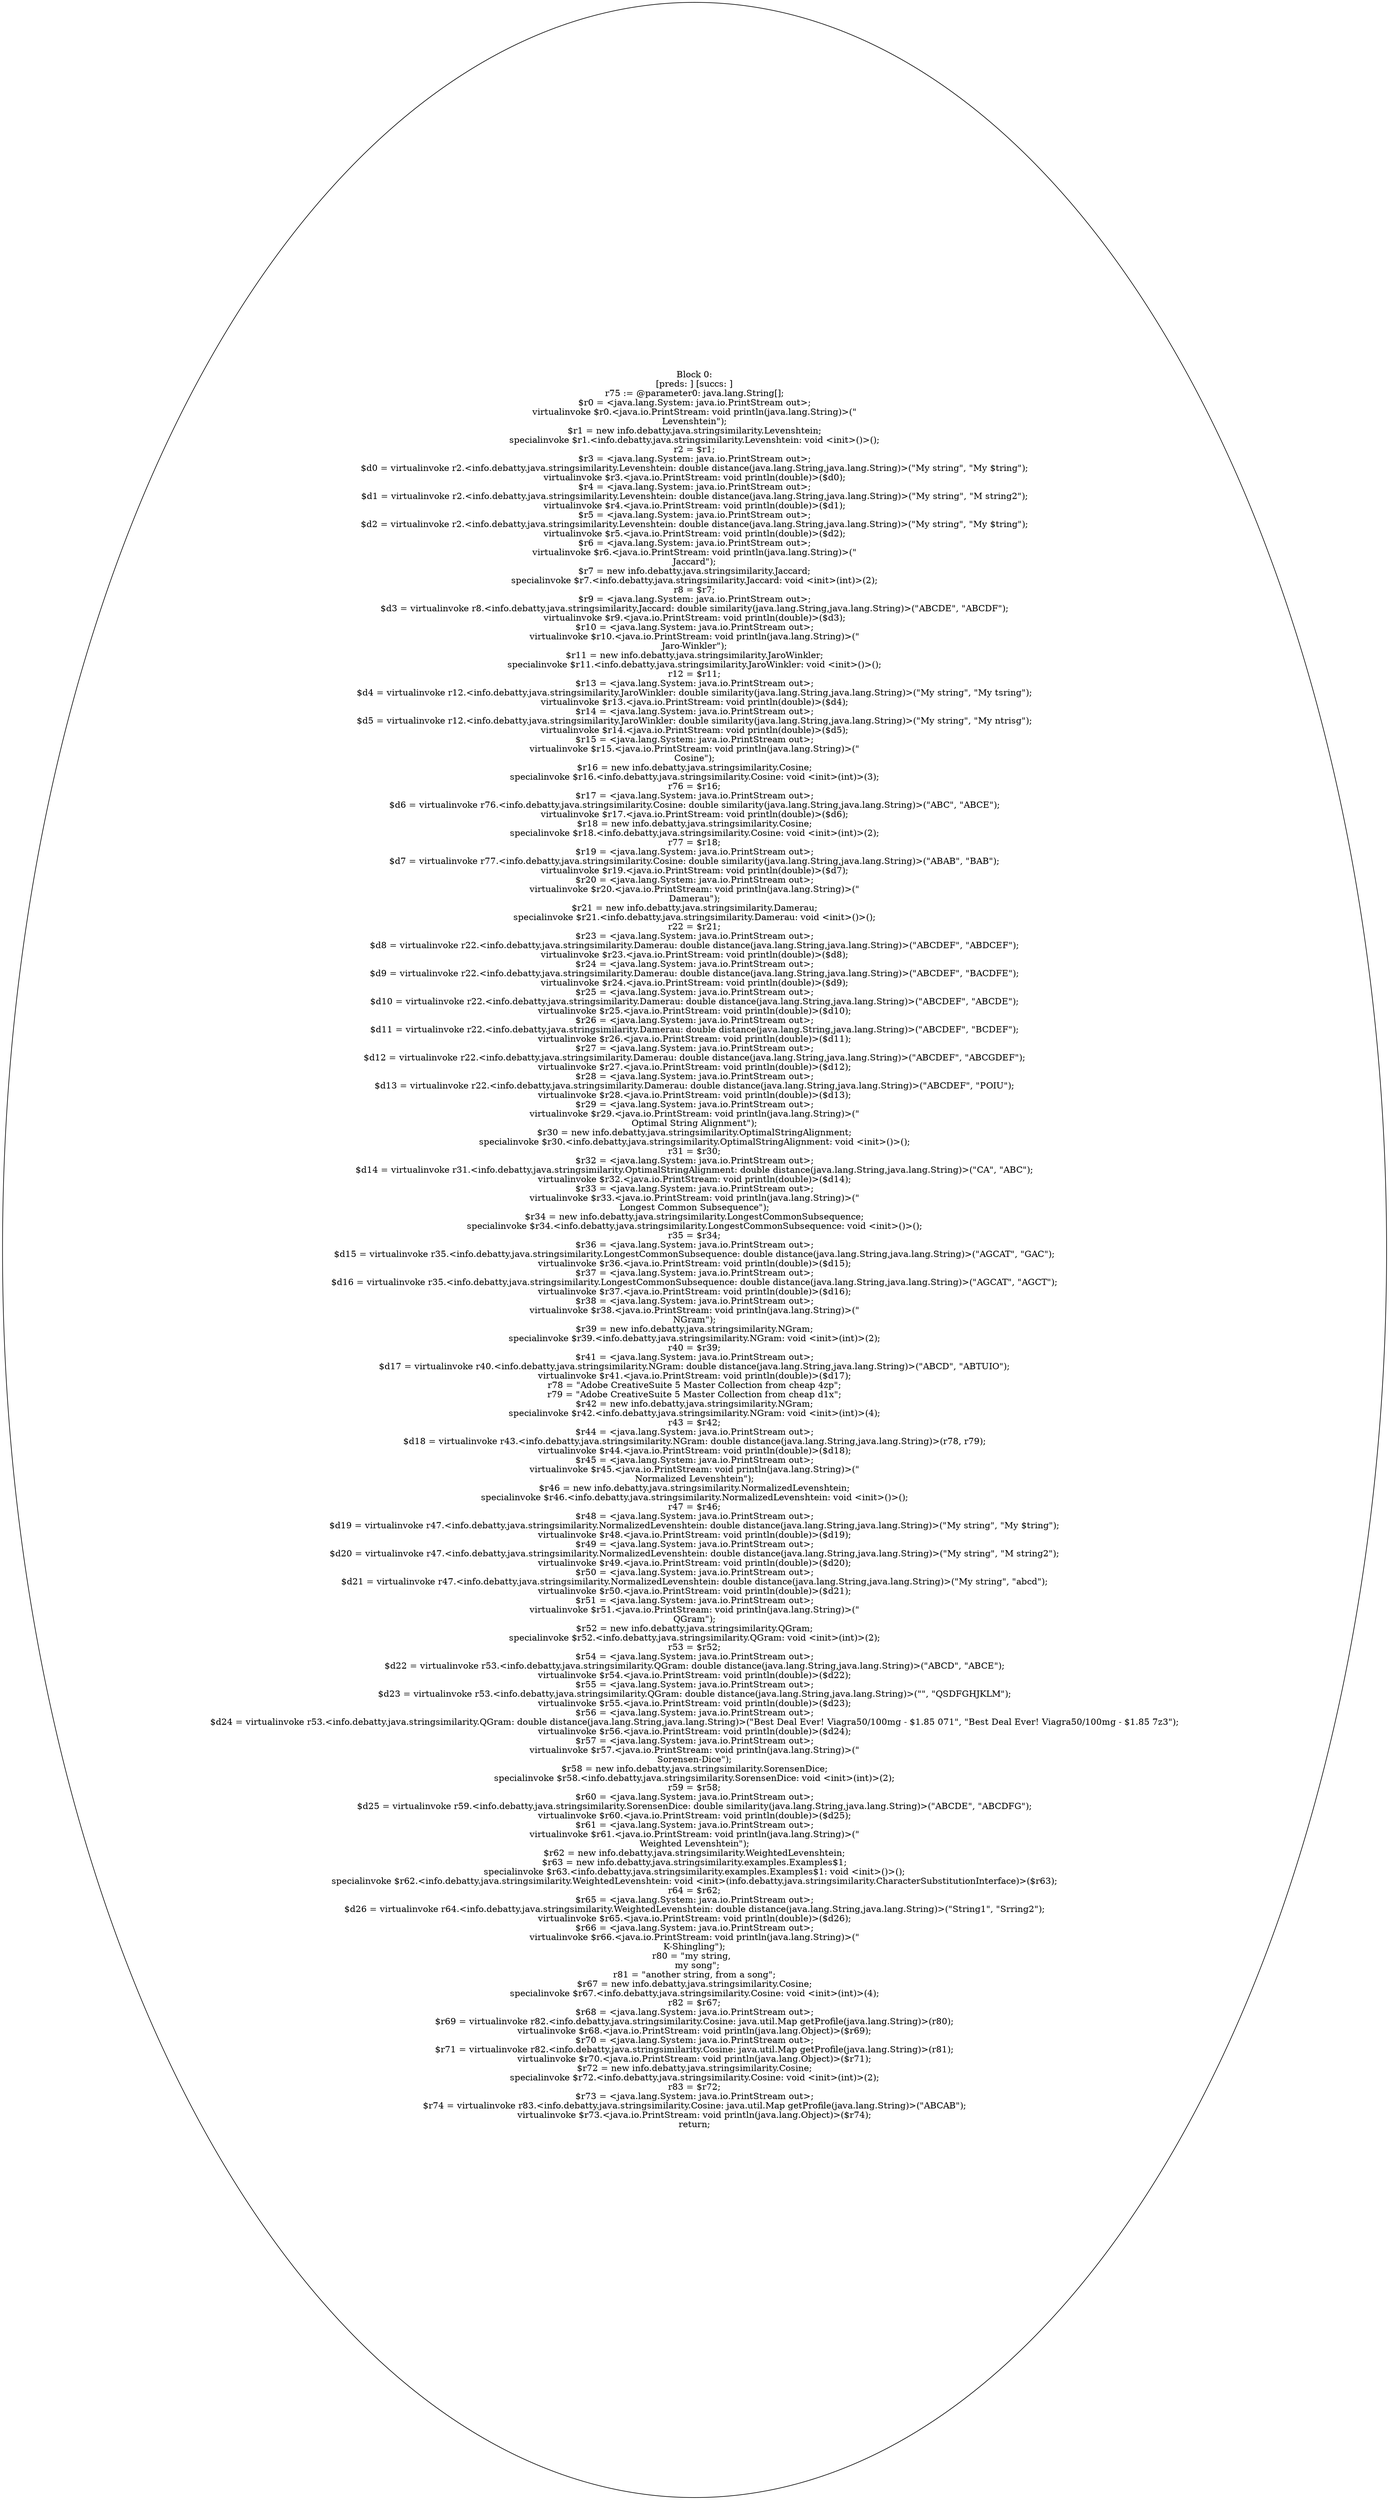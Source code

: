 digraph "unitGraph" {
    "Block 0:
[preds: ] [succs: ]
r75 := @parameter0: java.lang.String[];
$r0 = <java.lang.System: java.io.PrintStream out>;
virtualinvoke $r0.<java.io.PrintStream: void println(java.lang.String)>(\"\nLevenshtein\");
$r1 = new info.debatty.java.stringsimilarity.Levenshtein;
specialinvoke $r1.<info.debatty.java.stringsimilarity.Levenshtein: void <init>()>();
r2 = $r1;
$r3 = <java.lang.System: java.io.PrintStream out>;
$d0 = virtualinvoke r2.<info.debatty.java.stringsimilarity.Levenshtein: double distance(java.lang.String,java.lang.String)>(\"My string\", \"My $tring\");
virtualinvoke $r3.<java.io.PrintStream: void println(double)>($d0);
$r4 = <java.lang.System: java.io.PrintStream out>;
$d1 = virtualinvoke r2.<info.debatty.java.stringsimilarity.Levenshtein: double distance(java.lang.String,java.lang.String)>(\"My string\", \"M string2\");
virtualinvoke $r4.<java.io.PrintStream: void println(double)>($d1);
$r5 = <java.lang.System: java.io.PrintStream out>;
$d2 = virtualinvoke r2.<info.debatty.java.stringsimilarity.Levenshtein: double distance(java.lang.String,java.lang.String)>(\"My string\", \"My $tring\");
virtualinvoke $r5.<java.io.PrintStream: void println(double)>($d2);
$r6 = <java.lang.System: java.io.PrintStream out>;
virtualinvoke $r6.<java.io.PrintStream: void println(java.lang.String)>(\"\nJaccard\");
$r7 = new info.debatty.java.stringsimilarity.Jaccard;
specialinvoke $r7.<info.debatty.java.stringsimilarity.Jaccard: void <init>(int)>(2);
r8 = $r7;
$r9 = <java.lang.System: java.io.PrintStream out>;
$d3 = virtualinvoke r8.<info.debatty.java.stringsimilarity.Jaccard: double similarity(java.lang.String,java.lang.String)>(\"ABCDE\", \"ABCDF\");
virtualinvoke $r9.<java.io.PrintStream: void println(double)>($d3);
$r10 = <java.lang.System: java.io.PrintStream out>;
virtualinvoke $r10.<java.io.PrintStream: void println(java.lang.String)>(\"\nJaro-Winkler\");
$r11 = new info.debatty.java.stringsimilarity.JaroWinkler;
specialinvoke $r11.<info.debatty.java.stringsimilarity.JaroWinkler: void <init>()>();
r12 = $r11;
$r13 = <java.lang.System: java.io.PrintStream out>;
$d4 = virtualinvoke r12.<info.debatty.java.stringsimilarity.JaroWinkler: double similarity(java.lang.String,java.lang.String)>(\"My string\", \"My tsring\");
virtualinvoke $r13.<java.io.PrintStream: void println(double)>($d4);
$r14 = <java.lang.System: java.io.PrintStream out>;
$d5 = virtualinvoke r12.<info.debatty.java.stringsimilarity.JaroWinkler: double similarity(java.lang.String,java.lang.String)>(\"My string\", \"My ntrisg\");
virtualinvoke $r14.<java.io.PrintStream: void println(double)>($d5);
$r15 = <java.lang.System: java.io.PrintStream out>;
virtualinvoke $r15.<java.io.PrintStream: void println(java.lang.String)>(\"\nCosine\");
$r16 = new info.debatty.java.stringsimilarity.Cosine;
specialinvoke $r16.<info.debatty.java.stringsimilarity.Cosine: void <init>(int)>(3);
r76 = $r16;
$r17 = <java.lang.System: java.io.PrintStream out>;
$d6 = virtualinvoke r76.<info.debatty.java.stringsimilarity.Cosine: double similarity(java.lang.String,java.lang.String)>(\"ABC\", \"ABCE\");
virtualinvoke $r17.<java.io.PrintStream: void println(double)>($d6);
$r18 = new info.debatty.java.stringsimilarity.Cosine;
specialinvoke $r18.<info.debatty.java.stringsimilarity.Cosine: void <init>(int)>(2);
r77 = $r18;
$r19 = <java.lang.System: java.io.PrintStream out>;
$d7 = virtualinvoke r77.<info.debatty.java.stringsimilarity.Cosine: double similarity(java.lang.String,java.lang.String)>(\"ABAB\", \"BAB\");
virtualinvoke $r19.<java.io.PrintStream: void println(double)>($d7);
$r20 = <java.lang.System: java.io.PrintStream out>;
virtualinvoke $r20.<java.io.PrintStream: void println(java.lang.String)>(\"\nDamerau\");
$r21 = new info.debatty.java.stringsimilarity.Damerau;
specialinvoke $r21.<info.debatty.java.stringsimilarity.Damerau: void <init>()>();
r22 = $r21;
$r23 = <java.lang.System: java.io.PrintStream out>;
$d8 = virtualinvoke r22.<info.debatty.java.stringsimilarity.Damerau: double distance(java.lang.String,java.lang.String)>(\"ABCDEF\", \"ABDCEF\");
virtualinvoke $r23.<java.io.PrintStream: void println(double)>($d8);
$r24 = <java.lang.System: java.io.PrintStream out>;
$d9 = virtualinvoke r22.<info.debatty.java.stringsimilarity.Damerau: double distance(java.lang.String,java.lang.String)>(\"ABCDEF\", \"BACDFE\");
virtualinvoke $r24.<java.io.PrintStream: void println(double)>($d9);
$r25 = <java.lang.System: java.io.PrintStream out>;
$d10 = virtualinvoke r22.<info.debatty.java.stringsimilarity.Damerau: double distance(java.lang.String,java.lang.String)>(\"ABCDEF\", \"ABCDE\");
virtualinvoke $r25.<java.io.PrintStream: void println(double)>($d10);
$r26 = <java.lang.System: java.io.PrintStream out>;
$d11 = virtualinvoke r22.<info.debatty.java.stringsimilarity.Damerau: double distance(java.lang.String,java.lang.String)>(\"ABCDEF\", \"BCDEF\");
virtualinvoke $r26.<java.io.PrintStream: void println(double)>($d11);
$r27 = <java.lang.System: java.io.PrintStream out>;
$d12 = virtualinvoke r22.<info.debatty.java.stringsimilarity.Damerau: double distance(java.lang.String,java.lang.String)>(\"ABCDEF\", \"ABCGDEF\");
virtualinvoke $r27.<java.io.PrintStream: void println(double)>($d12);
$r28 = <java.lang.System: java.io.PrintStream out>;
$d13 = virtualinvoke r22.<info.debatty.java.stringsimilarity.Damerau: double distance(java.lang.String,java.lang.String)>(\"ABCDEF\", \"POIU\");
virtualinvoke $r28.<java.io.PrintStream: void println(double)>($d13);
$r29 = <java.lang.System: java.io.PrintStream out>;
virtualinvoke $r29.<java.io.PrintStream: void println(java.lang.String)>(\"\nOptimal String Alignment\");
$r30 = new info.debatty.java.stringsimilarity.OptimalStringAlignment;
specialinvoke $r30.<info.debatty.java.stringsimilarity.OptimalStringAlignment: void <init>()>();
r31 = $r30;
$r32 = <java.lang.System: java.io.PrintStream out>;
$d14 = virtualinvoke r31.<info.debatty.java.stringsimilarity.OptimalStringAlignment: double distance(java.lang.String,java.lang.String)>(\"CA\", \"ABC\");
virtualinvoke $r32.<java.io.PrintStream: void println(double)>($d14);
$r33 = <java.lang.System: java.io.PrintStream out>;
virtualinvoke $r33.<java.io.PrintStream: void println(java.lang.String)>(\"\nLongest Common Subsequence\");
$r34 = new info.debatty.java.stringsimilarity.LongestCommonSubsequence;
specialinvoke $r34.<info.debatty.java.stringsimilarity.LongestCommonSubsequence: void <init>()>();
r35 = $r34;
$r36 = <java.lang.System: java.io.PrintStream out>;
$d15 = virtualinvoke r35.<info.debatty.java.stringsimilarity.LongestCommonSubsequence: double distance(java.lang.String,java.lang.String)>(\"AGCAT\", \"GAC\");
virtualinvoke $r36.<java.io.PrintStream: void println(double)>($d15);
$r37 = <java.lang.System: java.io.PrintStream out>;
$d16 = virtualinvoke r35.<info.debatty.java.stringsimilarity.LongestCommonSubsequence: double distance(java.lang.String,java.lang.String)>(\"AGCAT\", \"AGCT\");
virtualinvoke $r37.<java.io.PrintStream: void println(double)>($d16);
$r38 = <java.lang.System: java.io.PrintStream out>;
virtualinvoke $r38.<java.io.PrintStream: void println(java.lang.String)>(\"\nNGram\");
$r39 = new info.debatty.java.stringsimilarity.NGram;
specialinvoke $r39.<info.debatty.java.stringsimilarity.NGram: void <init>(int)>(2);
r40 = $r39;
$r41 = <java.lang.System: java.io.PrintStream out>;
$d17 = virtualinvoke r40.<info.debatty.java.stringsimilarity.NGram: double distance(java.lang.String,java.lang.String)>(\"ABCD\", \"ABTUIO\");
virtualinvoke $r41.<java.io.PrintStream: void println(double)>($d17);
r78 = \"Adobe CreativeSuite 5 Master Collection from cheap 4zp\";
r79 = \"Adobe CreativeSuite 5 Master Collection from cheap d1x\";
$r42 = new info.debatty.java.stringsimilarity.NGram;
specialinvoke $r42.<info.debatty.java.stringsimilarity.NGram: void <init>(int)>(4);
r43 = $r42;
$r44 = <java.lang.System: java.io.PrintStream out>;
$d18 = virtualinvoke r43.<info.debatty.java.stringsimilarity.NGram: double distance(java.lang.String,java.lang.String)>(r78, r79);
virtualinvoke $r44.<java.io.PrintStream: void println(double)>($d18);
$r45 = <java.lang.System: java.io.PrintStream out>;
virtualinvoke $r45.<java.io.PrintStream: void println(java.lang.String)>(\"\nNormalized Levenshtein\");
$r46 = new info.debatty.java.stringsimilarity.NormalizedLevenshtein;
specialinvoke $r46.<info.debatty.java.stringsimilarity.NormalizedLevenshtein: void <init>()>();
r47 = $r46;
$r48 = <java.lang.System: java.io.PrintStream out>;
$d19 = virtualinvoke r47.<info.debatty.java.stringsimilarity.NormalizedLevenshtein: double distance(java.lang.String,java.lang.String)>(\"My string\", \"My $tring\");
virtualinvoke $r48.<java.io.PrintStream: void println(double)>($d19);
$r49 = <java.lang.System: java.io.PrintStream out>;
$d20 = virtualinvoke r47.<info.debatty.java.stringsimilarity.NormalizedLevenshtein: double distance(java.lang.String,java.lang.String)>(\"My string\", \"M string2\");
virtualinvoke $r49.<java.io.PrintStream: void println(double)>($d20);
$r50 = <java.lang.System: java.io.PrintStream out>;
$d21 = virtualinvoke r47.<info.debatty.java.stringsimilarity.NormalizedLevenshtein: double distance(java.lang.String,java.lang.String)>(\"My string\", \"abcd\");
virtualinvoke $r50.<java.io.PrintStream: void println(double)>($d21);
$r51 = <java.lang.System: java.io.PrintStream out>;
virtualinvoke $r51.<java.io.PrintStream: void println(java.lang.String)>(\"\nQGram\");
$r52 = new info.debatty.java.stringsimilarity.QGram;
specialinvoke $r52.<info.debatty.java.stringsimilarity.QGram: void <init>(int)>(2);
r53 = $r52;
$r54 = <java.lang.System: java.io.PrintStream out>;
$d22 = virtualinvoke r53.<info.debatty.java.stringsimilarity.QGram: double distance(java.lang.String,java.lang.String)>(\"ABCD\", \"ABCE\");
virtualinvoke $r54.<java.io.PrintStream: void println(double)>($d22);
$r55 = <java.lang.System: java.io.PrintStream out>;
$d23 = virtualinvoke r53.<info.debatty.java.stringsimilarity.QGram: double distance(java.lang.String,java.lang.String)>(\"\", \"QSDFGHJKLM\");
virtualinvoke $r55.<java.io.PrintStream: void println(double)>($d23);
$r56 = <java.lang.System: java.io.PrintStream out>;
$d24 = virtualinvoke r53.<info.debatty.java.stringsimilarity.QGram: double distance(java.lang.String,java.lang.String)>(\"Best Deal Ever! Viagra50/100mg - $1.85 071\", \"Best Deal Ever! Viagra50/100mg - $1.85 7z3\");
virtualinvoke $r56.<java.io.PrintStream: void println(double)>($d24);
$r57 = <java.lang.System: java.io.PrintStream out>;
virtualinvoke $r57.<java.io.PrintStream: void println(java.lang.String)>(\"\nSorensen-Dice\");
$r58 = new info.debatty.java.stringsimilarity.SorensenDice;
specialinvoke $r58.<info.debatty.java.stringsimilarity.SorensenDice: void <init>(int)>(2);
r59 = $r58;
$r60 = <java.lang.System: java.io.PrintStream out>;
$d25 = virtualinvoke r59.<info.debatty.java.stringsimilarity.SorensenDice: double similarity(java.lang.String,java.lang.String)>(\"ABCDE\", \"ABCDFG\");
virtualinvoke $r60.<java.io.PrintStream: void println(double)>($d25);
$r61 = <java.lang.System: java.io.PrintStream out>;
virtualinvoke $r61.<java.io.PrintStream: void println(java.lang.String)>(\"\nWeighted Levenshtein\");
$r62 = new info.debatty.java.stringsimilarity.WeightedLevenshtein;
$r63 = new info.debatty.java.stringsimilarity.examples.Examples$1;
specialinvoke $r63.<info.debatty.java.stringsimilarity.examples.Examples$1: void <init>()>();
specialinvoke $r62.<info.debatty.java.stringsimilarity.WeightedLevenshtein: void <init>(info.debatty.java.stringsimilarity.CharacterSubstitutionInterface)>($r63);
r64 = $r62;
$r65 = <java.lang.System: java.io.PrintStream out>;
$d26 = virtualinvoke r64.<info.debatty.java.stringsimilarity.WeightedLevenshtein: double distance(java.lang.String,java.lang.String)>(\"String1\", \"Srring2\");
virtualinvoke $r65.<java.io.PrintStream: void println(double)>($d26);
$r66 = <java.lang.System: java.io.PrintStream out>;
virtualinvoke $r66.<java.io.PrintStream: void println(java.lang.String)>(\"\nK-Shingling\");
r80 = \"my string,  \n  my song\";
r81 = \"another string, from a song\";
$r67 = new info.debatty.java.stringsimilarity.Cosine;
specialinvoke $r67.<info.debatty.java.stringsimilarity.Cosine: void <init>(int)>(4);
r82 = $r67;
$r68 = <java.lang.System: java.io.PrintStream out>;
$r69 = virtualinvoke r82.<info.debatty.java.stringsimilarity.Cosine: java.util.Map getProfile(java.lang.String)>(r80);
virtualinvoke $r68.<java.io.PrintStream: void println(java.lang.Object)>($r69);
$r70 = <java.lang.System: java.io.PrintStream out>;
$r71 = virtualinvoke r82.<info.debatty.java.stringsimilarity.Cosine: java.util.Map getProfile(java.lang.String)>(r81);
virtualinvoke $r70.<java.io.PrintStream: void println(java.lang.Object)>($r71);
$r72 = new info.debatty.java.stringsimilarity.Cosine;
specialinvoke $r72.<info.debatty.java.stringsimilarity.Cosine: void <init>(int)>(2);
r83 = $r72;
$r73 = <java.lang.System: java.io.PrintStream out>;
$r74 = virtualinvoke r83.<info.debatty.java.stringsimilarity.Cosine: java.util.Map getProfile(java.lang.String)>(\"ABCAB\");
virtualinvoke $r73.<java.io.PrintStream: void println(java.lang.Object)>($r74);
return;
"
}
